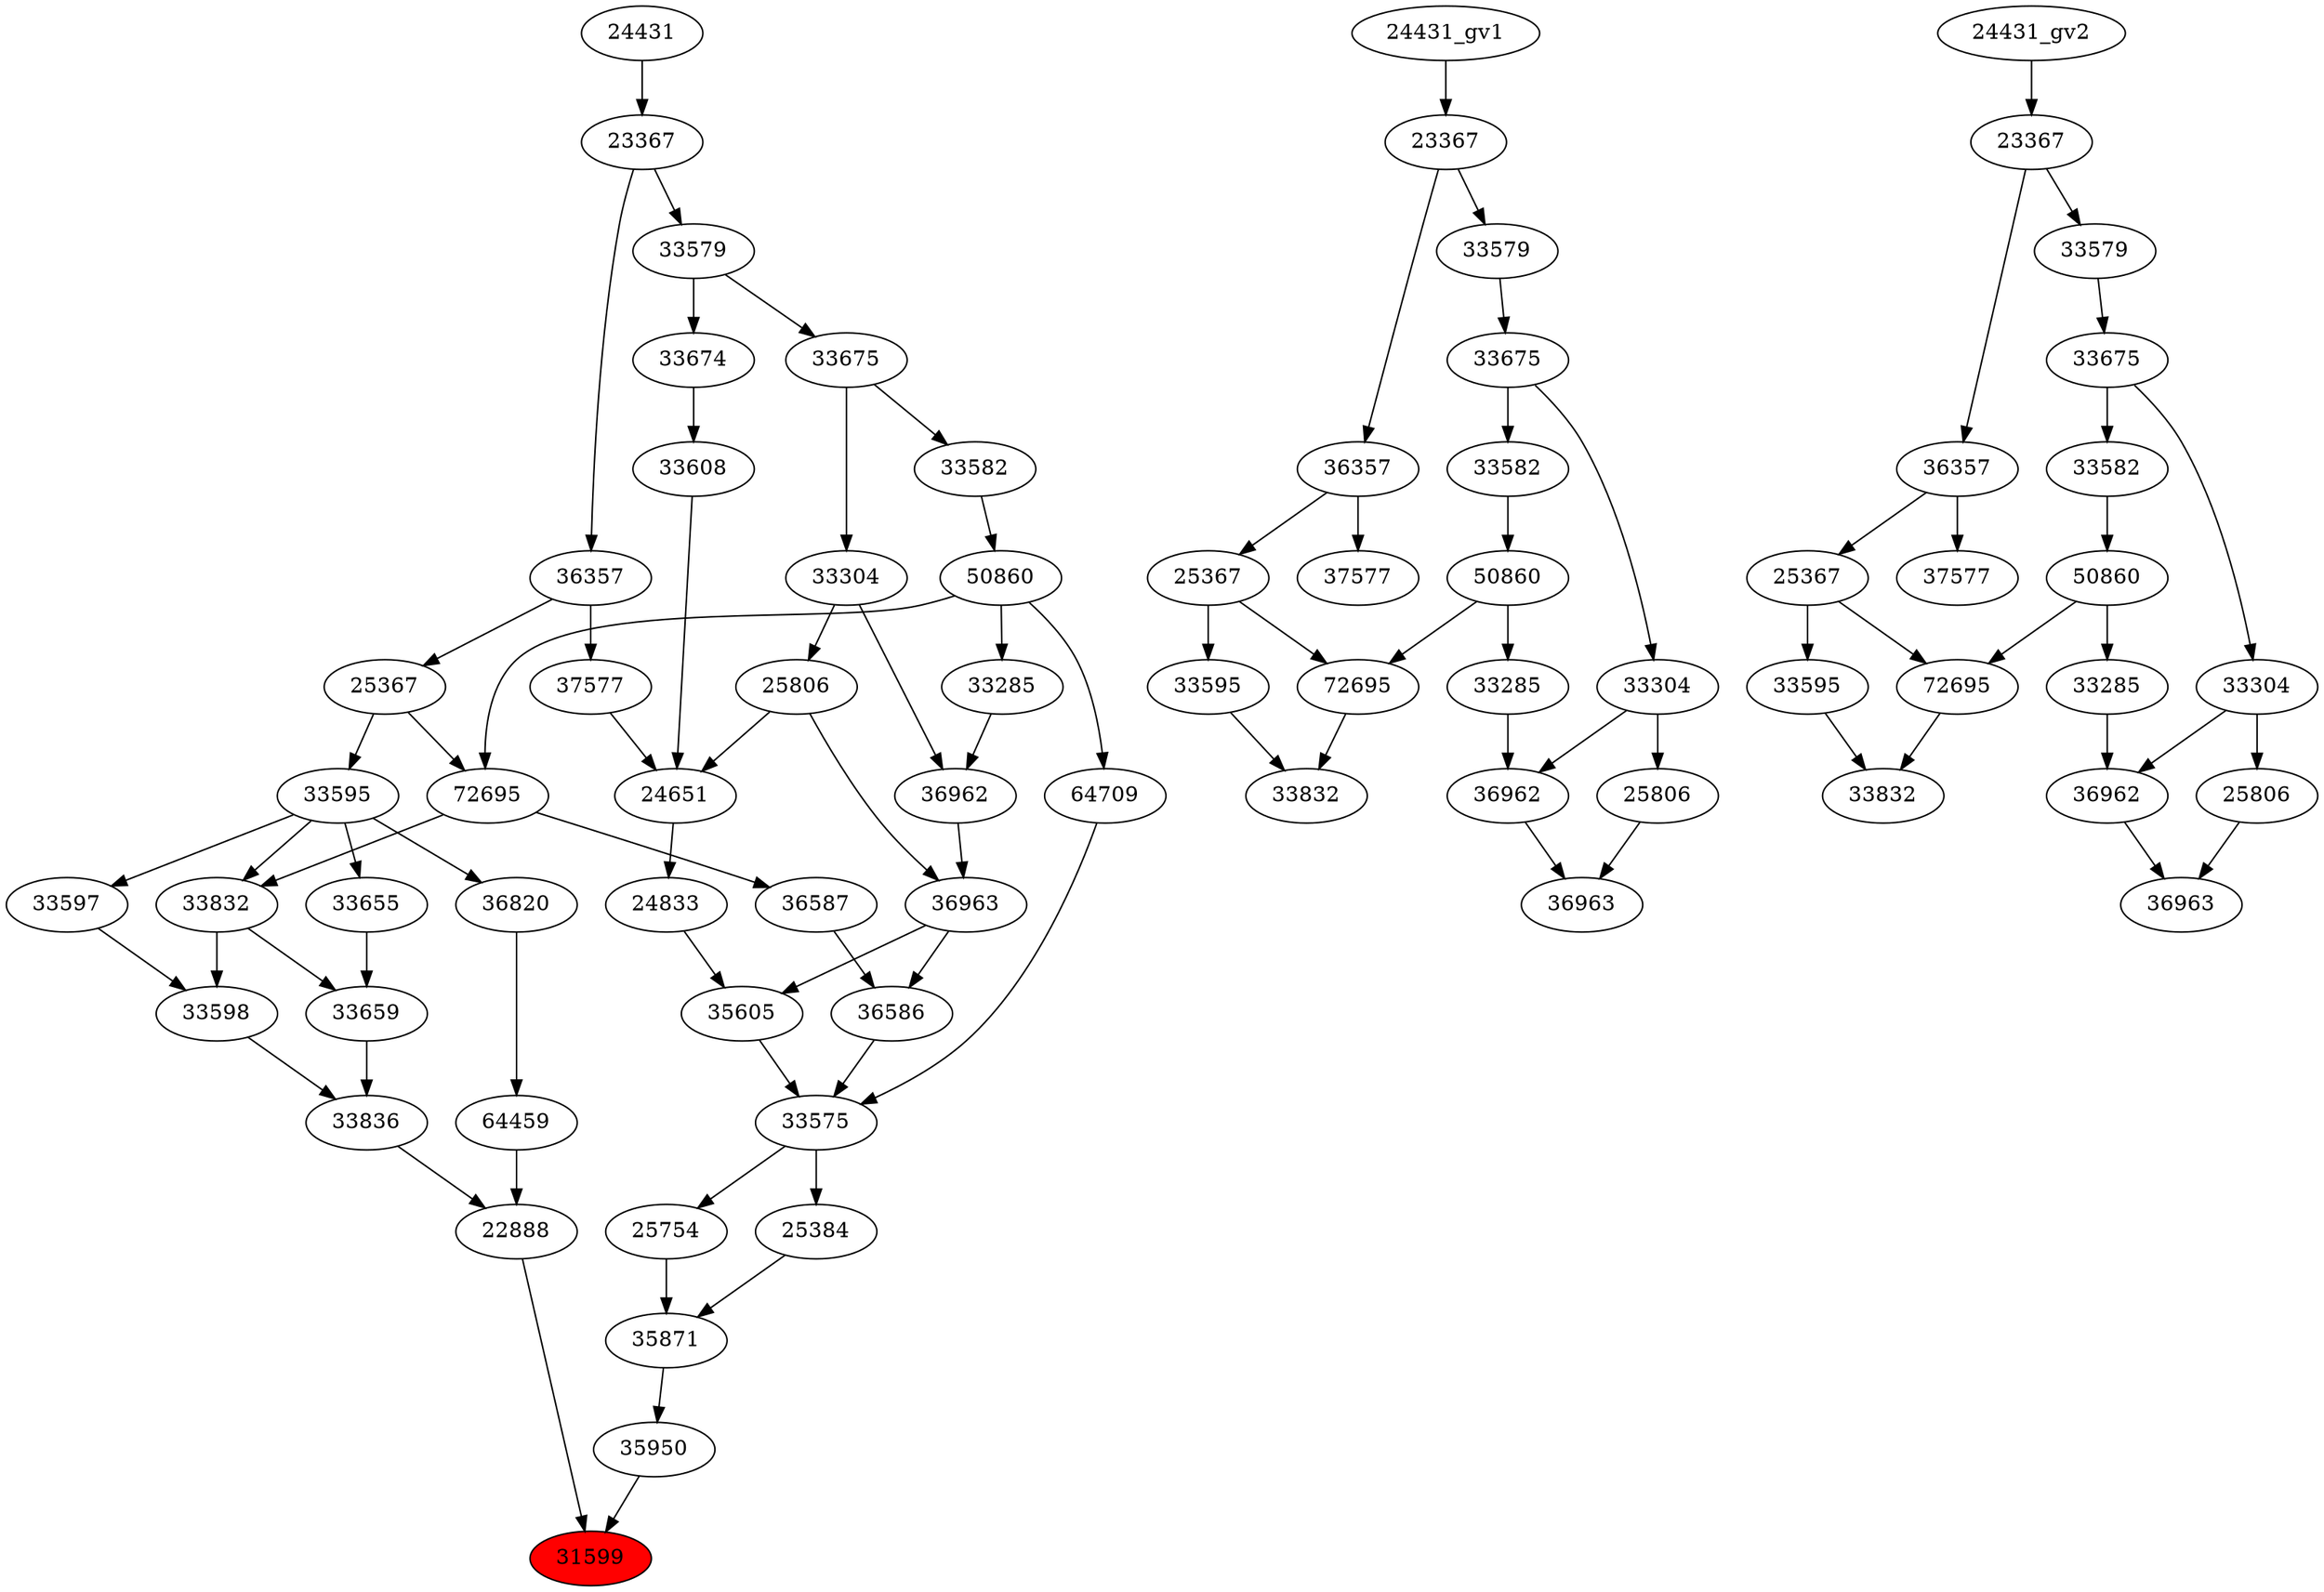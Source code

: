strict digraph root {
	node [label="\N"];
	{
		node [fillcolor="",
			label="\N",
			style=""
		];
		31599		 [fillcolor=red,
			label=31599,
			style=filled];
		22888		 [label=22888];
		22888 -> 31599;
		35950		 [label=35950];
		35950 -> 31599;
		33836		 [label=33836];
		33836 -> 22888;
		64459		 [label=64459];
		64459 -> 22888;
		35871		 [label=35871];
		35871 -> 35950;
		33659		 [label=33659];
		33659 -> 33836;
		33598		 [label=33598];
		33598 -> 33836;
		36820		 [label=36820];
		36820 -> 64459;
		25384		 [label=25384];
		25384 -> 35871;
		25754		 [label=25754];
		25754 -> 35871;
		33655		 [label=33655];
		33655 -> 33659;
		33832		 [label=33832];
		33832 -> 33659;
		33832 -> 33598;
		33597		 [label=33597];
		33597 -> 33598;
		33595		 [label=33595];
		33595 -> 36820;
		33595 -> 33655;
		33595 -> 33832;
		33595 -> 33597;
		33575		 [label=33575];
		33575 -> 25384;
		33575 -> 25754;
		72695		 [label=72695];
		72695 -> 33832;
		36587		 [label=36587];
		72695 -> 36587;
		25367		 [label=25367];
		25367 -> 33595;
		25367 -> 72695;
		36586		 [label=36586];
		36586 -> 33575;
		35605		 [label=35605];
		35605 -> 33575;
		64709		 [label=64709];
		64709 -> 33575;
		50860		 [label=50860];
		50860 -> 72695;
		50860 -> 64709;
		33285		 [label=33285];
		50860 -> 33285;
		36357		 [label=36357];
		36357 -> 25367;
		37577		 [label=37577];
		36357 -> 37577;
		36587 -> 36586;
		36963		 [label=36963];
		36963 -> 36586;
		36963 -> 35605;
		24833		 [label=24833];
		24833 -> 35605;
		33582		 [label=33582];
		33582 -> 50860;
		23367		 [label=23367];
		23367 -> 36357;
		33579		 [label=33579];
		23367 -> 33579;
		36962		 [label=36962];
		36962 -> 36963;
		25806		 [label=25806];
		25806 -> 36963;
		24651		 [label=24651];
		25806 -> 24651;
		24651 -> 24833;
		33675		 [label=33675];
		33675 -> 33582;
		33304		 [label=33304];
		33675 -> 33304;
		24431		 [label=24431];
		24431 -> 23367;
		33285 -> 36962;
		33304 -> 36962;
		33304 -> 25806;
		33608		 [label=33608];
		33608 -> 24651;
		37577 -> 24651;
		33579 -> 33675;
		33674		 [label=33674];
		33579 -> 33674;
		33674 -> 33608;
	}
	{
		node [label="\N"];
		"33832_gv1"		 [label=33832];
		"72695_gv1"		 [label=72695];
		"72695_gv1" -> "33832_gv1";
		"33595_gv1"		 [label=33595];
		"33595_gv1" -> "33832_gv1";
		"25367_gv1"		 [label=25367];
		"25367_gv1" -> "72695_gv1";
		"25367_gv1" -> "33595_gv1";
		"50860_gv1"		 [label=50860];
		"50860_gv1" -> "72695_gv1";
		"33285_gv1"		 [label=33285];
		"50860_gv1" -> "33285_gv1";
		"36357_gv1"		 [label=36357];
		"36357_gv1" -> "25367_gv1";
		"37577_gv1"		 [label=37577];
		"36357_gv1" -> "37577_gv1";
		"33582_gv1"		 [label=33582];
		"33582_gv1" -> "50860_gv1";
		"23367_gv1"		 [label=23367];
		"23367_gv1" -> "36357_gv1";
		"33579_gv1"		 [label=33579];
		"23367_gv1" -> "33579_gv1";
		"36963_gv1"		 [label=36963];
		"36962_gv1"		 [label=36962];
		"36962_gv1" -> "36963_gv1";
		"25806_gv1"		 [label=25806];
		"25806_gv1" -> "36963_gv1";
		"33675_gv1"		 [label=33675];
		"33675_gv1" -> "33582_gv1";
		"33304_gv1"		 [label=33304];
		"33675_gv1" -> "33304_gv1";
		"24431_gv1" -> "23367_gv1";
		"33285_gv1" -> "36962_gv1";
		"33304_gv1" -> "36962_gv1";
		"33304_gv1" -> "25806_gv1";
		"33579_gv1" -> "33675_gv1";
	}
	{
		node [label="\N"];
		"36963_gv2"		 [label=36963];
		"36962_gv2"		 [label=36962];
		"36962_gv2" -> "36963_gv2";
		"25806_gv2"		 [label=25806];
		"25806_gv2" -> "36963_gv2";
		"50860_gv2"		 [label=50860];
		"72695_gv2"		 [label=72695];
		"50860_gv2" -> "72695_gv2";
		"33285_gv2"		 [label=33285];
		"50860_gv2" -> "33285_gv2";
		"33582_gv2"		 [label=33582];
		"33582_gv2" -> "50860_gv2";
		"33832_gv2"		 [label=33832];
		"72695_gv2" -> "33832_gv2";
		"33595_gv2"		 [label=33595];
		"33595_gv2" -> "33832_gv2";
		"33285_gv2" -> "36962_gv2";
		"25367_gv2"		 [label=25367];
		"25367_gv2" -> "72695_gv2";
		"25367_gv2" -> "33595_gv2";
		"33304_gv2"		 [label=33304];
		"33304_gv2" -> "36962_gv2";
		"33304_gv2" -> "25806_gv2";
		"33675_gv2"		 [label=33675];
		"33675_gv2" -> "33582_gv2";
		"33675_gv2" -> "33304_gv2";
		"37577_gv2"		 [label=37577];
		"36357_gv2"		 [label=36357];
		"36357_gv2" -> "25367_gv2";
		"36357_gv2" -> "37577_gv2";
		"33579_gv2"		 [label=33579];
		"33579_gv2" -> "33675_gv2";
		"23367_gv2"		 [label=23367];
		"23367_gv2" -> "36357_gv2";
		"23367_gv2" -> "33579_gv2";
		"24431_gv2" -> "23367_gv2";
	}
}
